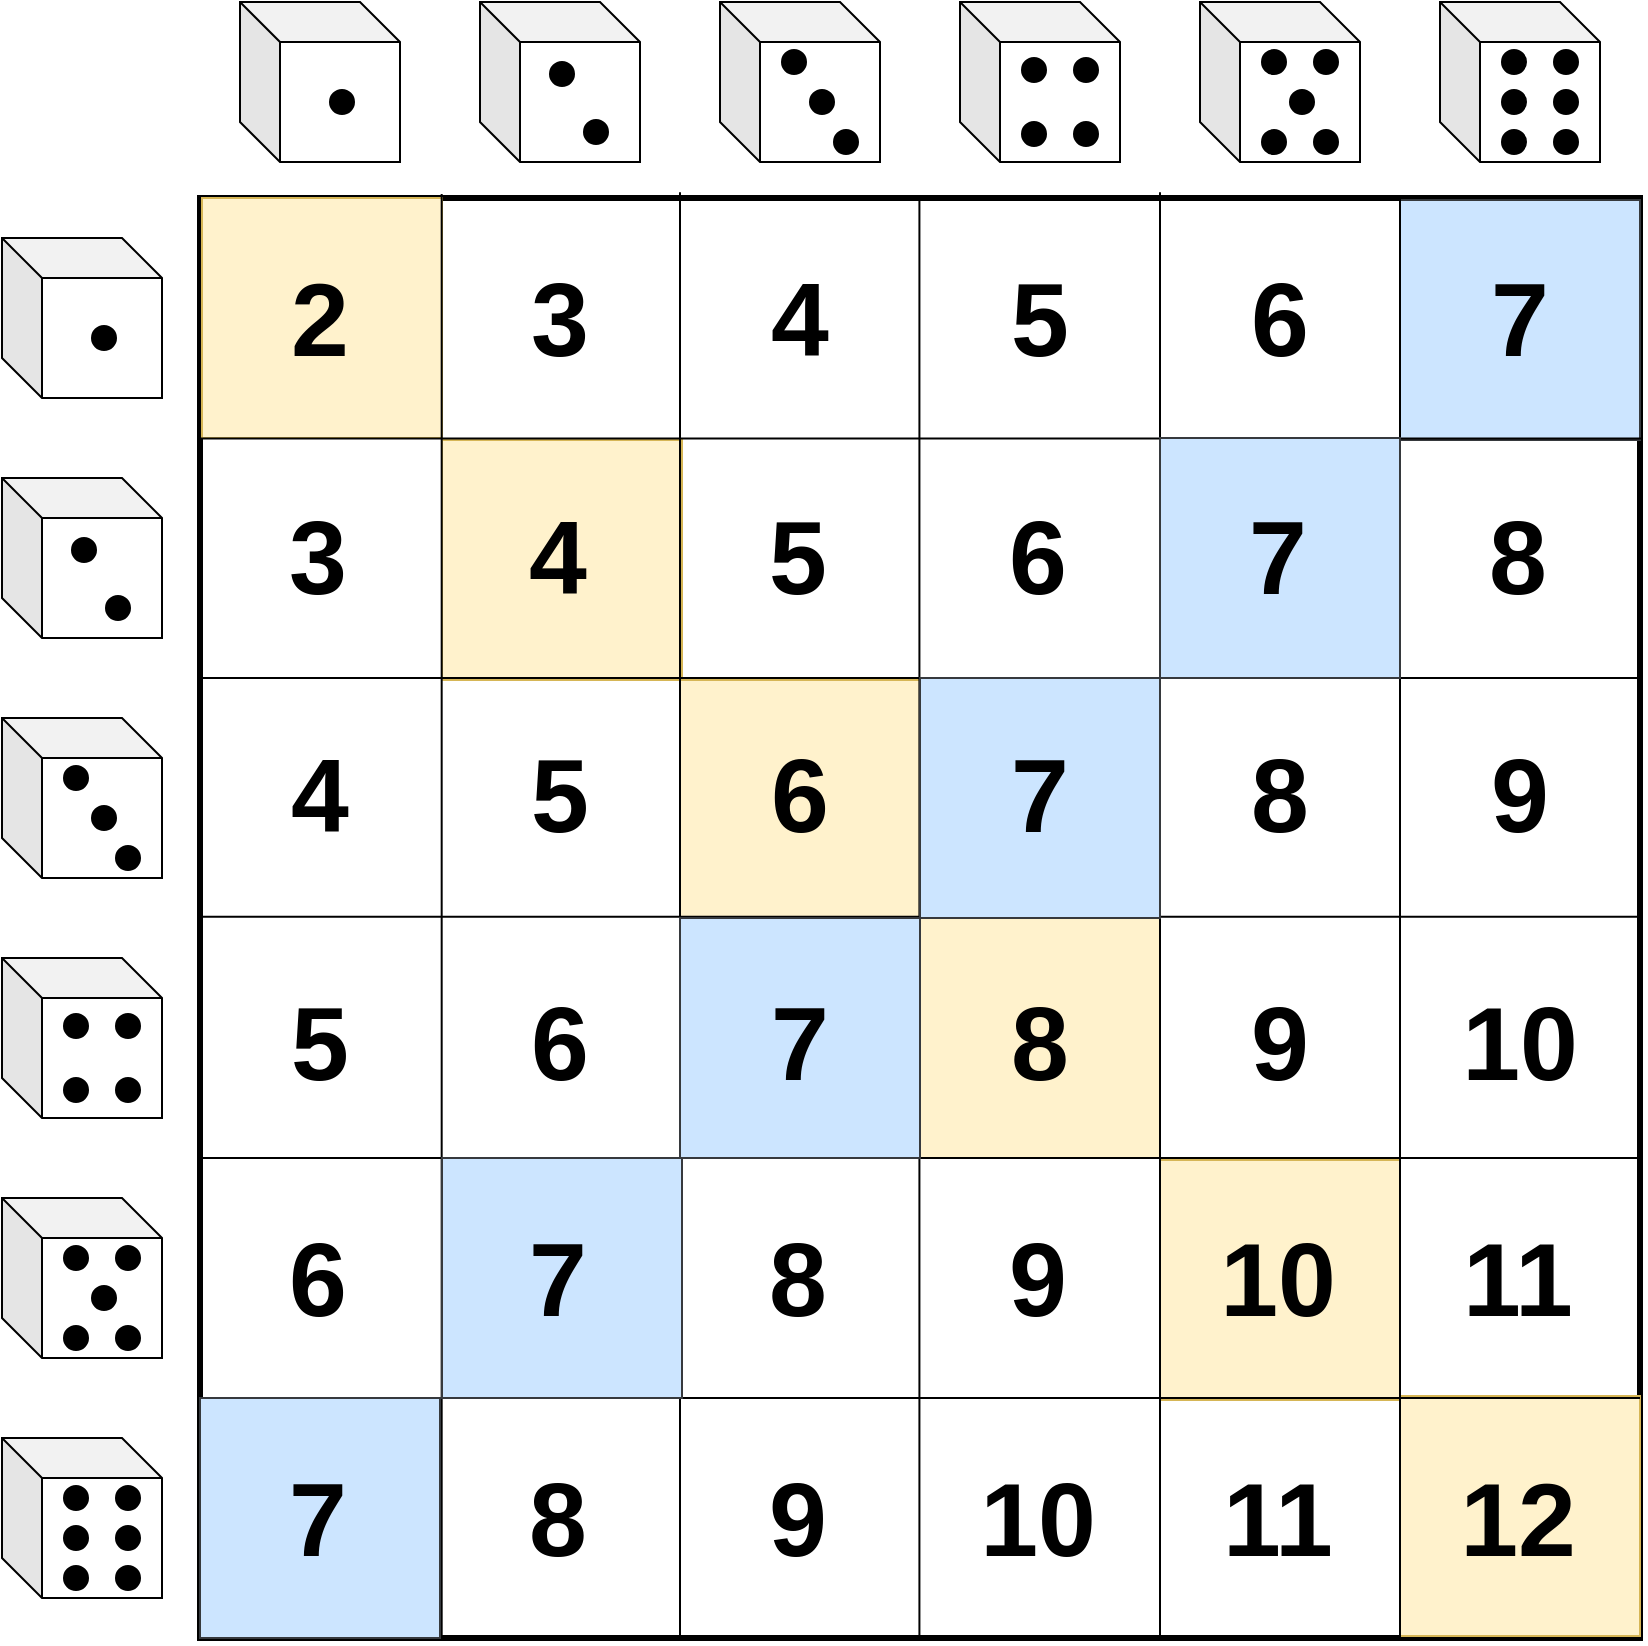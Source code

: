 <mxfile version="20.6.2" type="device"><diagram id="nzY0l4XhutitYrdI-aeB" name="Page-1"><mxGraphModel dx="3342" dy="1916" grid="1" gridSize="10" guides="1" tooltips="1" connect="1" arrows="1" fold="1" page="1" pageScale="1" pageWidth="850" pageHeight="1100" math="0" shadow="0"><root><mxCell id="0"/><mxCell id="1" parent="0"/><mxCell id="rPhflkrIZMrzXMRbL3An-1" value="" style="rounded=0;whiteSpace=wrap;html=1;strokeWidth=3;" parent="1" vertex="1"><mxGeometry x="120" y="120" width="720" height="720" as="geometry"/></mxCell><mxCell id="KRGt6zfmDDEzq_anWA-F-7" value="" style="rounded=0;whiteSpace=wrap;html=1;fontSize=52;fillColor=#fff2cc;strokeColor=#d6b656;" vertex="1" parent="1"><mxGeometry x="720" y="719" width="120" height="120" as="geometry"/></mxCell><mxCell id="KRGt6zfmDDEzq_anWA-F-6" value="" style="rounded=0;whiteSpace=wrap;html=1;fontSize=52;fillColor=#fff2cc;strokeColor=#d6b656;" vertex="1" parent="1"><mxGeometry x="600" y="601" width="120" height="120" as="geometry"/></mxCell><mxCell id="KRGt6zfmDDEzq_anWA-F-5" value="" style="rounded=0;whiteSpace=wrap;html=1;fontSize=52;fillColor=#fff2cc;strokeColor=#d6b656;" vertex="1" parent="1"><mxGeometry x="480" y="480" width="120" height="120" as="geometry"/></mxCell><mxCell id="KRGt6zfmDDEzq_anWA-F-4" value="" style="rounded=0;whiteSpace=wrap;html=1;fontSize=52;fillColor=#fff2cc;strokeColor=#d6b656;" vertex="1" parent="1"><mxGeometry x="360" y="361" width="120" height="120" as="geometry"/></mxCell><mxCell id="KRGt6zfmDDEzq_anWA-F-3" value="" style="rounded=0;whiteSpace=wrap;html=1;fontSize=52;fillColor=#fff2cc;strokeColor=#d6b656;" vertex="1" parent="1"><mxGeometry x="241" y="241" width="120" height="120" as="geometry"/></mxCell><mxCell id="KRGt6zfmDDEzq_anWA-F-2" value="" style="rounded=0;whiteSpace=wrap;html=1;fontSize=52;fillColor=#fff2cc;strokeColor=#d6b656;" vertex="1" parent="1"><mxGeometry x="121" y="120" width="120" height="120" as="geometry"/></mxCell><mxCell id="fOK0vpeSv_3poe_XGFyb-6" value="" style="rounded=0;whiteSpace=wrap;html=1;fontSize=52;fillColor=#cce5ff;strokeColor=#36393d;" parent="1" vertex="1"><mxGeometry x="720" y="121" width="120" height="120" as="geometry"/></mxCell><mxCell id="rPhflkrIZMrzXMRbL3An-28" value="" style="shape=cube;whiteSpace=wrap;html=1;boundedLbl=1;backgroundOutline=1;darkOpacity=0.05;darkOpacity2=0.1;size=20;rotation=0;" parent="1" vertex="1"><mxGeometry x="21" y="740" width="80" height="80" as="geometry"/></mxCell><mxCell id="rPhflkrIZMrzXMRbL3An-29" value="" style="ellipse;whiteSpace=wrap;html=1;aspect=fixed;fillColor=#000000;" parent="1" vertex="1"><mxGeometry x="52" y="764" width="12" height="12" as="geometry"/></mxCell><mxCell id="rPhflkrIZMrzXMRbL3An-30" value="" style="ellipse;whiteSpace=wrap;html=1;aspect=fixed;fillColor=#000000;" parent="1" vertex="1"><mxGeometry x="52" y="784" width="12" height="12" as="geometry"/></mxCell><mxCell id="rPhflkrIZMrzXMRbL3An-31" value="" style="ellipse;whiteSpace=wrap;html=1;aspect=fixed;fillColor=#000000;" parent="1" vertex="1"><mxGeometry x="52" y="804" width="12" height="12" as="geometry"/></mxCell><mxCell id="rPhflkrIZMrzXMRbL3An-33" value="" style="ellipse;whiteSpace=wrap;html=1;aspect=fixed;fillColor=#000000;" parent="1" vertex="1"><mxGeometry x="78" y="764" width="12" height="12" as="geometry"/></mxCell><mxCell id="rPhflkrIZMrzXMRbL3An-34" value="" style="ellipse;whiteSpace=wrap;html=1;aspect=fixed;fillColor=#000000;" parent="1" vertex="1"><mxGeometry x="78" y="784" width="12" height="12" as="geometry"/></mxCell><mxCell id="rPhflkrIZMrzXMRbL3An-35" value="" style="ellipse;whiteSpace=wrap;html=1;aspect=fixed;fillColor=#000000;" parent="1" vertex="1"><mxGeometry x="78" y="804" width="12" height="12" as="geometry"/></mxCell><mxCell id="rPhflkrIZMrzXMRbL3An-36" value="" style="shape=cube;whiteSpace=wrap;html=1;boundedLbl=1;backgroundOutline=1;darkOpacity=0.05;darkOpacity2=0.1;size=20;rotation=0;" parent="1" vertex="1"><mxGeometry x="21" y="620" width="80" height="80" as="geometry"/></mxCell><mxCell id="rPhflkrIZMrzXMRbL3An-37" value="" style="ellipse;whiteSpace=wrap;html=1;aspect=fixed;fillColor=#000000;" parent="1" vertex="1"><mxGeometry x="52" y="644" width="12" height="12" as="geometry"/></mxCell><mxCell id="rPhflkrIZMrzXMRbL3An-39" value="" style="ellipse;whiteSpace=wrap;html=1;aspect=fixed;fillColor=#000000;" parent="1" vertex="1"><mxGeometry x="52" y="684" width="12" height="12" as="geometry"/></mxCell><mxCell id="rPhflkrIZMrzXMRbL3An-40" value="" style="ellipse;whiteSpace=wrap;html=1;aspect=fixed;fillColor=#000000;" parent="1" vertex="1"><mxGeometry x="78" y="644" width="12" height="12" as="geometry"/></mxCell><mxCell id="rPhflkrIZMrzXMRbL3An-41" value="" style="ellipse;whiteSpace=wrap;html=1;aspect=fixed;fillColor=#000000;" parent="1" vertex="1"><mxGeometry x="66" y="664" width="12" height="12" as="geometry"/></mxCell><mxCell id="rPhflkrIZMrzXMRbL3An-42" value="" style="ellipse;whiteSpace=wrap;html=1;aspect=fixed;fillColor=#000000;" parent="1" vertex="1"><mxGeometry x="78" y="684" width="12" height="12" as="geometry"/></mxCell><mxCell id="rPhflkrIZMrzXMRbL3An-49" value="" style="shape=cube;whiteSpace=wrap;html=1;boundedLbl=1;backgroundOutline=1;darkOpacity=0.05;darkOpacity2=0.1;size=20;rotation=0;" parent="1" vertex="1"><mxGeometry x="21" y="500" width="80" height="80" as="geometry"/></mxCell><mxCell id="rPhflkrIZMrzXMRbL3An-50" value="" style="ellipse;whiteSpace=wrap;html=1;aspect=fixed;fillColor=#000000;" parent="1" vertex="1"><mxGeometry x="52" y="528" width="12" height="12" as="geometry"/></mxCell><mxCell id="rPhflkrIZMrzXMRbL3An-51" value="" style="ellipse;whiteSpace=wrap;html=1;aspect=fixed;fillColor=#000000;" parent="1" vertex="1"><mxGeometry x="52" y="560" width="12" height="12" as="geometry"/></mxCell><mxCell id="rPhflkrIZMrzXMRbL3An-52" value="" style="ellipse;whiteSpace=wrap;html=1;aspect=fixed;fillColor=#000000;" parent="1" vertex="1"><mxGeometry x="78" y="528" width="12" height="12" as="geometry"/></mxCell><mxCell id="rPhflkrIZMrzXMRbL3An-54" value="" style="ellipse;whiteSpace=wrap;html=1;aspect=fixed;fillColor=#000000;" parent="1" vertex="1"><mxGeometry x="78" y="560" width="12" height="12" as="geometry"/></mxCell><mxCell id="rPhflkrIZMrzXMRbL3An-56" value="" style="endArrow=none;html=1;rounded=0;exitX=0;exitY=0.167;exitDx=0;exitDy=0;exitPerimeter=0;entryX=1.002;entryY=0.167;entryDx=0;entryDy=0;entryPerimeter=0;" parent="1" source="rPhflkrIZMrzXMRbL3An-1" target="rPhflkrIZMrzXMRbL3An-1" edge="1"><mxGeometry width="50" height="50" relative="1" as="geometry"><mxPoint x="210" y="380" as="sourcePoint"/><mxPoint x="260" y="330" as="targetPoint"/></mxGeometry></mxCell><mxCell id="rPhflkrIZMrzXMRbL3An-57" value="" style="endArrow=none;html=1;rounded=0;exitX=0;exitY=0.167;exitDx=0;exitDy=0;exitPerimeter=0;entryX=1.002;entryY=0.167;entryDx=0;entryDy=0;entryPerimeter=0;" parent="1" edge="1"><mxGeometry width="50" height="50" relative="1" as="geometry"><mxPoint x="119.28" y="360.0" as="sourcePoint"/><mxPoint x="840.72" y="360.0" as="targetPoint"/></mxGeometry></mxCell><mxCell id="rPhflkrIZMrzXMRbL3An-58" value="" style="endArrow=none;html=1;rounded=0;exitX=0;exitY=0.167;exitDx=0;exitDy=0;exitPerimeter=0;entryX=1.002;entryY=0.167;entryDx=0;entryDy=0;entryPerimeter=0;" parent="1" edge="1"><mxGeometry width="50" height="50" relative="1" as="geometry"><mxPoint x="120.0" y="479.41" as="sourcePoint"/><mxPoint x="841.44" y="479.41" as="targetPoint"/></mxGeometry></mxCell><mxCell id="rPhflkrIZMrzXMRbL3An-59" value="" style="endArrow=none;html=1;rounded=0;exitX=0;exitY=0.167;exitDx=0;exitDy=0;exitPerimeter=0;entryX=1.002;entryY=0.167;entryDx=0;entryDy=0;entryPerimeter=0;" parent="1" edge="1"><mxGeometry width="50" height="50" relative="1" as="geometry"><mxPoint x="120.0" y="600.0" as="sourcePoint"/><mxPoint x="841.44" y="600.0" as="targetPoint"/></mxGeometry></mxCell><mxCell id="rPhflkrIZMrzXMRbL3An-60" value="" style="endArrow=none;html=1;rounded=0;exitX=0;exitY=0.167;exitDx=0;exitDy=0;exitPerimeter=0;entryX=1.002;entryY=0.167;entryDx=0;entryDy=0;entryPerimeter=0;" parent="1" edge="1"><mxGeometry width="50" height="50" relative="1" as="geometry"><mxPoint x="118.56" y="720.0" as="sourcePoint"/><mxPoint x="840.0" y="720.0" as="targetPoint"/></mxGeometry></mxCell><mxCell id="rPhflkrIZMrzXMRbL3An-61" value="" style="endArrow=none;html=1;rounded=0;exitX=0.172;exitY=0;exitDx=0;exitDy=0;exitPerimeter=0;entryX=0.172;entryY=1.004;entryDx=0;entryDy=0;entryPerimeter=0;" parent="1" edge="1"><mxGeometry width="50" height="50" relative="1" as="geometry"><mxPoint x="240.84" y="118.0" as="sourcePoint"/><mxPoint x="240.84" y="840.88" as="targetPoint"/></mxGeometry></mxCell><mxCell id="rPhflkrIZMrzXMRbL3An-62" value="" style="endArrow=none;html=1;rounded=0;exitX=0.172;exitY=0;exitDx=0;exitDy=0;exitPerimeter=0;entryX=0.172;entryY=1.004;entryDx=0;entryDy=0;entryPerimeter=0;" parent="1" edge="1"><mxGeometry width="50" height="50" relative="1" as="geometry"><mxPoint x="360.0" y="117.12" as="sourcePoint"/><mxPoint x="360.0" y="840.0" as="targetPoint"/></mxGeometry></mxCell><mxCell id="rPhflkrIZMrzXMRbL3An-63" value="" style="endArrow=none;html=1;rounded=0;exitX=0.172;exitY=0;exitDx=0;exitDy=0;exitPerimeter=0;entryX=0.172;entryY=1.004;entryDx=0;entryDy=0;entryPerimeter=0;" parent="1" edge="1"><mxGeometry width="50" height="50" relative="1" as="geometry"><mxPoint x="479.71" y="120" as="sourcePoint"/><mxPoint x="479.71" y="840.0" as="targetPoint"/></mxGeometry></mxCell><mxCell id="rPhflkrIZMrzXMRbL3An-64" value="" style="endArrow=none;html=1;rounded=0;exitX=0.172;exitY=0;exitDx=0;exitDy=0;exitPerimeter=0;entryX=0.172;entryY=1.004;entryDx=0;entryDy=0;entryPerimeter=0;" parent="1" edge="1"><mxGeometry width="50" height="50" relative="1" as="geometry"><mxPoint x="600.0" y="117.12" as="sourcePoint"/><mxPoint x="600.0" y="840.0" as="targetPoint"/></mxGeometry></mxCell><mxCell id="rPhflkrIZMrzXMRbL3An-65" value="" style="endArrow=none;html=1;rounded=0;exitX=0.172;exitY=0;exitDx=0;exitDy=0;exitPerimeter=0;entryX=0.172;entryY=1.004;entryDx=0;entryDy=0;entryPerimeter=0;" parent="1" edge="1"><mxGeometry width="50" height="50" relative="1" as="geometry"><mxPoint x="720" y="118.56" as="sourcePoint"/><mxPoint x="720" y="841.44" as="targetPoint"/></mxGeometry></mxCell><mxCell id="rPhflkrIZMrzXMRbL3An-72" value="" style="shape=cube;whiteSpace=wrap;html=1;boundedLbl=1;backgroundOutline=1;darkOpacity=0.05;darkOpacity2=0.1;size=20;rotation=0;" parent="1" vertex="1"><mxGeometry x="21" y="380" width="80" height="80" as="geometry"/></mxCell><mxCell id="rPhflkrIZMrzXMRbL3An-73" value="" style="ellipse;whiteSpace=wrap;html=1;aspect=fixed;fillColor=#000000;" parent="1" vertex="1"><mxGeometry x="52" y="404" width="12" height="12" as="geometry"/></mxCell><mxCell id="rPhflkrIZMrzXMRbL3An-76" value="" style="ellipse;whiteSpace=wrap;html=1;aspect=fixed;fillColor=#000000;" parent="1" vertex="1"><mxGeometry x="66" y="424" width="12" height="12" as="geometry"/></mxCell><mxCell id="rPhflkrIZMrzXMRbL3An-77" value="" style="ellipse;whiteSpace=wrap;html=1;aspect=fixed;fillColor=#000000;" parent="1" vertex="1"><mxGeometry x="78" y="444" width="12" height="12" as="geometry"/></mxCell><mxCell id="rPhflkrIZMrzXMRbL3An-78" value="" style="shape=cube;whiteSpace=wrap;html=1;boundedLbl=1;backgroundOutline=1;darkOpacity=0.05;darkOpacity2=0.1;size=20;rotation=0;" parent="1" vertex="1"><mxGeometry x="21" y="260" width="80" height="80" as="geometry"/></mxCell><mxCell id="rPhflkrIZMrzXMRbL3An-79" value="" style="ellipse;whiteSpace=wrap;html=1;aspect=fixed;fillColor=#000000;" parent="1" vertex="1"><mxGeometry x="56" y="290" width="12" height="12" as="geometry"/></mxCell><mxCell id="rPhflkrIZMrzXMRbL3An-81" value="" style="ellipse;whiteSpace=wrap;html=1;aspect=fixed;fillColor=#000000;" parent="1" vertex="1"><mxGeometry x="73" y="319" width="12" height="12" as="geometry"/></mxCell><mxCell id="rPhflkrIZMrzXMRbL3An-82" value="" style="shape=cube;whiteSpace=wrap;html=1;boundedLbl=1;backgroundOutline=1;darkOpacity=0.05;darkOpacity2=0.1;size=20;rotation=0;" parent="1" vertex="1"><mxGeometry x="21" y="140" width="80" height="80" as="geometry"/></mxCell><mxCell id="rPhflkrIZMrzXMRbL3An-84" value="" style="ellipse;whiteSpace=wrap;html=1;aspect=fixed;fillColor=#000000;" parent="1" vertex="1"><mxGeometry x="66" y="184" width="12" height="12" as="geometry"/></mxCell><mxCell id="rPhflkrIZMrzXMRbL3An-113" value="" style="shape=cube;whiteSpace=wrap;html=1;boundedLbl=1;backgroundOutline=1;darkOpacity=0.05;darkOpacity2=0.1;size=20;rotation=0;" parent="1" vertex="1"><mxGeometry x="140" y="22" width="80" height="80" as="geometry"/></mxCell><mxCell id="rPhflkrIZMrzXMRbL3An-114" value="" style="ellipse;whiteSpace=wrap;html=1;aspect=fixed;fillColor=#000000;" parent="1" vertex="1"><mxGeometry x="185" y="66" width="12" height="12" as="geometry"/></mxCell><mxCell id="rPhflkrIZMrzXMRbL3An-115" value="" style="shape=cube;whiteSpace=wrap;html=1;boundedLbl=1;backgroundOutline=1;darkOpacity=0.05;darkOpacity2=0.1;size=20;rotation=0;" parent="1" vertex="1"><mxGeometry x="260" y="22" width="80" height="80" as="geometry"/></mxCell><mxCell id="rPhflkrIZMrzXMRbL3An-116" value="" style="ellipse;whiteSpace=wrap;html=1;aspect=fixed;fillColor=#000000;" parent="1" vertex="1"><mxGeometry x="295" y="52" width="12" height="12" as="geometry"/></mxCell><mxCell id="rPhflkrIZMrzXMRbL3An-117" value="" style="ellipse;whiteSpace=wrap;html=1;aspect=fixed;fillColor=#000000;" parent="1" vertex="1"><mxGeometry x="312" y="81" width="12" height="12" as="geometry"/></mxCell><mxCell id="rPhflkrIZMrzXMRbL3An-118" value="" style="shape=cube;whiteSpace=wrap;html=1;boundedLbl=1;backgroundOutline=1;darkOpacity=0.05;darkOpacity2=0.1;size=20;rotation=0;" parent="1" vertex="1"><mxGeometry x="380" y="22" width="80" height="80" as="geometry"/></mxCell><mxCell id="rPhflkrIZMrzXMRbL3An-119" value="" style="ellipse;whiteSpace=wrap;html=1;aspect=fixed;fillColor=#000000;" parent="1" vertex="1"><mxGeometry x="411" y="46" width="12" height="12" as="geometry"/></mxCell><mxCell id="rPhflkrIZMrzXMRbL3An-120" value="" style="ellipse;whiteSpace=wrap;html=1;aspect=fixed;fillColor=#000000;" parent="1" vertex="1"><mxGeometry x="425" y="66" width="12" height="12" as="geometry"/></mxCell><mxCell id="rPhflkrIZMrzXMRbL3An-121" value="" style="ellipse;whiteSpace=wrap;html=1;aspect=fixed;fillColor=#000000;" parent="1" vertex="1"><mxGeometry x="437" y="86" width="12" height="12" as="geometry"/></mxCell><mxCell id="rPhflkrIZMrzXMRbL3An-122" value="" style="shape=cube;whiteSpace=wrap;html=1;boundedLbl=1;backgroundOutline=1;darkOpacity=0.05;darkOpacity2=0.1;size=20;rotation=0;" parent="1" vertex="1"><mxGeometry x="500" y="22" width="80" height="80" as="geometry"/></mxCell><mxCell id="rPhflkrIZMrzXMRbL3An-123" value="" style="ellipse;whiteSpace=wrap;html=1;aspect=fixed;fillColor=#000000;" parent="1" vertex="1"><mxGeometry x="531" y="50" width="12" height="12" as="geometry"/></mxCell><mxCell id="rPhflkrIZMrzXMRbL3An-124" value="" style="ellipse;whiteSpace=wrap;html=1;aspect=fixed;fillColor=#000000;" parent="1" vertex="1"><mxGeometry x="531" y="82" width="12" height="12" as="geometry"/></mxCell><mxCell id="rPhflkrIZMrzXMRbL3An-125" value="" style="ellipse;whiteSpace=wrap;html=1;aspect=fixed;fillColor=#000000;" parent="1" vertex="1"><mxGeometry x="557" y="50" width="12" height="12" as="geometry"/></mxCell><mxCell id="rPhflkrIZMrzXMRbL3An-126" value="" style="ellipse;whiteSpace=wrap;html=1;aspect=fixed;fillColor=#000000;" parent="1" vertex="1"><mxGeometry x="557" y="82" width="12" height="12" as="geometry"/></mxCell><mxCell id="rPhflkrIZMrzXMRbL3An-127" value="" style="shape=cube;whiteSpace=wrap;html=1;boundedLbl=1;backgroundOutline=1;darkOpacity=0.05;darkOpacity2=0.1;size=20;rotation=0;" parent="1" vertex="1"><mxGeometry x="620" y="22" width="80" height="80" as="geometry"/></mxCell><mxCell id="rPhflkrIZMrzXMRbL3An-128" value="" style="ellipse;whiteSpace=wrap;html=1;aspect=fixed;fillColor=#000000;" parent="1" vertex="1"><mxGeometry x="651" y="46" width="12" height="12" as="geometry"/></mxCell><mxCell id="rPhflkrIZMrzXMRbL3An-129" value="" style="ellipse;whiteSpace=wrap;html=1;aspect=fixed;fillColor=#000000;" parent="1" vertex="1"><mxGeometry x="651" y="86" width="12" height="12" as="geometry"/></mxCell><mxCell id="rPhflkrIZMrzXMRbL3An-130" value="" style="ellipse;whiteSpace=wrap;html=1;aspect=fixed;fillColor=#000000;" parent="1" vertex="1"><mxGeometry x="677" y="46" width="12" height="12" as="geometry"/></mxCell><mxCell id="rPhflkrIZMrzXMRbL3An-131" value="" style="ellipse;whiteSpace=wrap;html=1;aspect=fixed;fillColor=#000000;" parent="1" vertex="1"><mxGeometry x="665" y="66" width="12" height="12" as="geometry"/></mxCell><mxCell id="rPhflkrIZMrzXMRbL3An-132" value="" style="ellipse;whiteSpace=wrap;html=1;aspect=fixed;fillColor=#000000;" parent="1" vertex="1"><mxGeometry x="677" y="86" width="12" height="12" as="geometry"/></mxCell><mxCell id="rPhflkrIZMrzXMRbL3An-133" value="" style="shape=cube;whiteSpace=wrap;html=1;boundedLbl=1;backgroundOutline=1;darkOpacity=0.05;darkOpacity2=0.1;size=20;rotation=0;" parent="1" vertex="1"><mxGeometry x="740" y="22" width="80" height="80" as="geometry"/></mxCell><mxCell id="rPhflkrIZMrzXMRbL3An-134" value="" style="ellipse;whiteSpace=wrap;html=1;aspect=fixed;fillColor=#000000;" parent="1" vertex="1"><mxGeometry x="771" y="46" width="12" height="12" as="geometry"/></mxCell><mxCell id="rPhflkrIZMrzXMRbL3An-135" value="" style="ellipse;whiteSpace=wrap;html=1;aspect=fixed;fillColor=#000000;" parent="1" vertex="1"><mxGeometry x="771" y="66" width="12" height="12" as="geometry"/></mxCell><mxCell id="rPhflkrIZMrzXMRbL3An-136" value="" style="ellipse;whiteSpace=wrap;html=1;aspect=fixed;fillColor=#000000;" parent="1" vertex="1"><mxGeometry x="771" y="86" width="12" height="12" as="geometry"/></mxCell><mxCell id="rPhflkrIZMrzXMRbL3An-137" value="" style="ellipse;whiteSpace=wrap;html=1;aspect=fixed;fillColor=#000000;" parent="1" vertex="1"><mxGeometry x="797" y="46" width="12" height="12" as="geometry"/></mxCell><mxCell id="rPhflkrIZMrzXMRbL3An-138" value="" style="ellipse;whiteSpace=wrap;html=1;aspect=fixed;fillColor=#000000;" parent="1" vertex="1"><mxGeometry x="797" y="66" width="12" height="12" as="geometry"/></mxCell><mxCell id="rPhflkrIZMrzXMRbL3An-139" value="" style="ellipse;whiteSpace=wrap;html=1;aspect=fixed;fillColor=#000000;" parent="1" vertex="1"><mxGeometry x="797" y="86" width="12" height="12" as="geometry"/></mxCell><mxCell id="rPhflkrIZMrzXMRbL3An-141" value="2" style="text;html=1;strokeColor=none;fillColor=none;align=center;verticalAlign=middle;whiteSpace=wrap;rounded=0;fontStyle=1;fontSize=52;" parent="1" vertex="1"><mxGeometry x="150" y="166" width="60" height="30" as="geometry"/></mxCell><mxCell id="rPhflkrIZMrzXMRbL3An-142" value="3" style="text;html=1;strokeColor=none;fillColor=none;align=center;verticalAlign=middle;whiteSpace=wrap;rounded=0;fontStyle=1;fontSize=52;" parent="1" vertex="1"><mxGeometry x="270" y="166" width="60" height="30" as="geometry"/></mxCell><mxCell id="rPhflkrIZMrzXMRbL3An-143" value="4" style="text;html=1;strokeColor=none;fillColor=none;align=center;verticalAlign=middle;whiteSpace=wrap;rounded=0;fontStyle=1;fontSize=52;" parent="1" vertex="1"><mxGeometry x="390" y="166" width="60" height="30" as="geometry"/></mxCell><mxCell id="rPhflkrIZMrzXMRbL3An-144" value="5" style="text;html=1;strokeColor=none;fillColor=none;align=center;verticalAlign=middle;whiteSpace=wrap;rounded=0;fontStyle=1;fontSize=52;" parent="1" vertex="1"><mxGeometry x="510" y="166" width="60" height="30" as="geometry"/></mxCell><mxCell id="rPhflkrIZMrzXMRbL3An-145" value="6" style="text;html=1;strokeColor=none;fillColor=none;align=center;verticalAlign=middle;whiteSpace=wrap;rounded=0;fontStyle=1;fontSize=52;" parent="1" vertex="1"><mxGeometry x="630" y="166" width="60" height="30" as="geometry"/></mxCell><mxCell id="rPhflkrIZMrzXMRbL3An-146" value="7" style="text;html=1;strokeColor=none;fillColor=none;align=center;verticalAlign=middle;whiteSpace=wrap;rounded=0;fontStyle=1;fontSize=52;" parent="1" vertex="1"><mxGeometry x="750" y="166" width="60" height="30" as="geometry"/></mxCell><mxCell id="rPhflkrIZMrzXMRbL3An-147" value="3" style="text;html=1;strokeColor=none;fillColor=none;align=center;verticalAlign=middle;whiteSpace=wrap;rounded=0;fontStyle=1;fontSize=52;" parent="1" vertex="1"><mxGeometry x="149" y="285" width="60" height="30" as="geometry"/></mxCell><mxCell id="rPhflkrIZMrzXMRbL3An-148" value="4" style="text;html=1;strokeColor=none;fillColor=none;align=center;verticalAlign=middle;whiteSpace=wrap;rounded=0;fontStyle=1;fontSize=52;" parent="1" vertex="1"><mxGeometry x="269" y="285" width="60" height="30" as="geometry"/></mxCell><mxCell id="rPhflkrIZMrzXMRbL3An-149" value="5" style="text;html=1;strokeColor=none;fillColor=none;align=center;verticalAlign=middle;whiteSpace=wrap;rounded=0;fontStyle=1;fontSize=52;" parent="1" vertex="1"><mxGeometry x="389" y="285" width="60" height="30" as="geometry"/></mxCell><mxCell id="fOK0vpeSv_3poe_XGFyb-5" value="" style="rounded=0;whiteSpace=wrap;html=1;fontSize=52;fillColor=#cce5ff;strokeColor=#36393d;" parent="1" vertex="1"><mxGeometry x="600" y="240" width="120" height="120" as="geometry"/></mxCell><mxCell id="rPhflkrIZMrzXMRbL3An-150" value="6" style="text;html=1;strokeColor=none;fillColor=none;align=center;verticalAlign=middle;whiteSpace=wrap;rounded=0;fontStyle=1;fontSize=52;" parent="1" vertex="1"><mxGeometry x="509" y="285" width="60" height="30" as="geometry"/></mxCell><mxCell id="rPhflkrIZMrzXMRbL3An-151" value="7" style="text;html=1;strokeColor=none;fillColor=none;align=center;verticalAlign=middle;whiteSpace=wrap;rounded=0;fontStyle=1;fontSize=52;" parent="1" vertex="1"><mxGeometry x="629" y="285" width="60" height="30" as="geometry"/></mxCell><mxCell id="rPhflkrIZMrzXMRbL3An-152" value="8" style="text;html=1;strokeColor=none;fillColor=none;align=center;verticalAlign=middle;whiteSpace=wrap;rounded=0;fontStyle=1;fontSize=52;" parent="1" vertex="1"><mxGeometry x="749" y="285" width="60" height="30" as="geometry"/></mxCell><mxCell id="rPhflkrIZMrzXMRbL3An-159" value="4" style="text;html=1;strokeColor=none;fillColor=none;align=center;verticalAlign=middle;whiteSpace=wrap;rounded=0;fontStyle=1;fontSize=52;" parent="1" vertex="1"><mxGeometry x="150" y="404" width="60" height="30" as="geometry"/></mxCell><mxCell id="rPhflkrIZMrzXMRbL3An-160" value="5" style="text;html=1;strokeColor=none;fillColor=none;align=center;verticalAlign=middle;whiteSpace=wrap;rounded=0;fontStyle=1;fontSize=52;" parent="1" vertex="1"><mxGeometry x="270" y="404" width="60" height="30" as="geometry"/></mxCell><mxCell id="fOK0vpeSv_3poe_XGFyb-4" value="" style="rounded=0;whiteSpace=wrap;html=1;fontSize=52;fillColor=#cce5ff;strokeColor=#36393d;" parent="1" vertex="1"><mxGeometry x="480" y="360" width="120" height="120" as="geometry"/></mxCell><mxCell id="rPhflkrIZMrzXMRbL3An-161" value="6" style="text;html=1;strokeColor=none;fillColor=none;align=center;verticalAlign=middle;whiteSpace=wrap;rounded=0;fontStyle=1;fontSize=52;" parent="1" vertex="1"><mxGeometry x="390" y="404" width="60" height="30" as="geometry"/></mxCell><mxCell id="rPhflkrIZMrzXMRbL3An-162" value="7" style="text;html=1;strokeColor=none;fillColor=none;align=center;verticalAlign=middle;whiteSpace=wrap;rounded=0;fontStyle=1;fontSize=52;" parent="1" vertex="1"><mxGeometry x="510" y="404" width="60" height="30" as="geometry"/></mxCell><mxCell id="rPhflkrIZMrzXMRbL3An-163" value="8" style="text;html=1;strokeColor=none;fillColor=none;align=center;verticalAlign=middle;whiteSpace=wrap;rounded=0;fontStyle=1;fontSize=52;" parent="1" vertex="1"><mxGeometry x="630" y="404" width="60" height="30" as="geometry"/></mxCell><mxCell id="rPhflkrIZMrzXMRbL3An-164" value="9" style="text;html=1;strokeColor=none;fillColor=none;align=center;verticalAlign=middle;whiteSpace=wrap;rounded=0;fontStyle=1;fontSize=52;" parent="1" vertex="1"><mxGeometry x="750" y="404" width="60" height="30" as="geometry"/></mxCell><mxCell id="rPhflkrIZMrzXMRbL3An-165" value="5" style="text;html=1;strokeColor=none;fillColor=none;align=center;verticalAlign=middle;whiteSpace=wrap;rounded=0;fontStyle=1;fontSize=52;" parent="1" vertex="1"><mxGeometry x="150" y="528" width="60" height="30" as="geometry"/></mxCell><mxCell id="rPhflkrIZMrzXMRbL3An-166" value="6" style="text;html=1;strokeColor=none;fillColor=none;align=center;verticalAlign=middle;whiteSpace=wrap;rounded=0;fontStyle=1;fontSize=52;" parent="1" vertex="1"><mxGeometry x="270" y="528" width="60" height="30" as="geometry"/></mxCell><mxCell id="fOK0vpeSv_3poe_XGFyb-3" value="" style="rounded=0;whiteSpace=wrap;html=1;fontSize=52;fillColor=#cce5ff;strokeColor=#36393d;" parent="1" vertex="1"><mxGeometry x="360" y="480" width="120" height="120" as="geometry"/></mxCell><mxCell id="rPhflkrIZMrzXMRbL3An-167" value="7" style="text;html=1;strokeColor=none;fillColor=none;align=center;verticalAlign=middle;whiteSpace=wrap;rounded=0;fontStyle=1;fontSize=52;" parent="1" vertex="1"><mxGeometry x="390" y="528" width="60" height="30" as="geometry"/></mxCell><mxCell id="rPhflkrIZMrzXMRbL3An-168" value="8" style="text;html=1;strokeColor=none;fillColor=none;align=center;verticalAlign=middle;whiteSpace=wrap;rounded=0;fontStyle=1;fontSize=52;" parent="1" vertex="1"><mxGeometry x="510" y="528" width="60" height="30" as="geometry"/></mxCell><mxCell id="rPhflkrIZMrzXMRbL3An-169" value="9" style="text;html=1;strokeColor=none;fillColor=none;align=center;verticalAlign=middle;whiteSpace=wrap;rounded=0;fontStyle=1;fontSize=52;" parent="1" vertex="1"><mxGeometry x="630" y="528" width="60" height="30" as="geometry"/></mxCell><mxCell id="rPhflkrIZMrzXMRbL3An-170" value="10" style="text;html=1;strokeColor=none;fillColor=none;align=center;verticalAlign=middle;whiteSpace=wrap;rounded=0;fontStyle=1;fontSize=52;" parent="1" vertex="1"><mxGeometry x="750" y="528" width="60" height="30" as="geometry"/></mxCell><mxCell id="fOK0vpeSv_3poe_XGFyb-2" value="" style="rounded=0;whiteSpace=wrap;html=1;fontSize=52;fillColor=#cce5ff;strokeColor=#36393d;" parent="1" vertex="1"><mxGeometry x="241" y="600" width="120" height="120" as="geometry"/></mxCell><mxCell id="rPhflkrIZMrzXMRbL3An-171" value="6" style="text;html=1;strokeColor=none;fillColor=none;align=center;verticalAlign=middle;whiteSpace=wrap;rounded=0;fontStyle=1;fontSize=52;" parent="1" vertex="1"><mxGeometry x="149" y="646" width="60" height="30" as="geometry"/></mxCell><mxCell id="rPhflkrIZMrzXMRbL3An-172" value="7" style="text;html=1;strokeColor=none;fillColor=none;align=center;verticalAlign=middle;whiteSpace=wrap;rounded=0;fontStyle=1;fontSize=52;" parent="1" vertex="1"><mxGeometry x="269" y="646" width="60" height="30" as="geometry"/></mxCell><mxCell id="rPhflkrIZMrzXMRbL3An-173" value="8" style="text;html=1;strokeColor=none;fillColor=none;align=center;verticalAlign=middle;whiteSpace=wrap;rounded=0;fontStyle=1;fontSize=52;" parent="1" vertex="1"><mxGeometry x="389" y="646" width="60" height="30" as="geometry"/></mxCell><mxCell id="rPhflkrIZMrzXMRbL3An-174" value="9" style="text;html=1;strokeColor=none;fillColor=none;align=center;verticalAlign=middle;whiteSpace=wrap;rounded=0;fontStyle=1;fontSize=52;" parent="1" vertex="1"><mxGeometry x="509" y="646" width="60" height="30" as="geometry"/></mxCell><mxCell id="rPhflkrIZMrzXMRbL3An-175" value="10" style="text;html=1;strokeColor=none;fillColor=none;align=center;verticalAlign=middle;whiteSpace=wrap;rounded=0;fontStyle=1;fontSize=52;" parent="1" vertex="1"><mxGeometry x="629" y="646" width="60" height="30" as="geometry"/></mxCell><mxCell id="rPhflkrIZMrzXMRbL3An-176" value="11" style="text;html=1;strokeColor=none;fillColor=none;align=center;verticalAlign=middle;whiteSpace=wrap;rounded=0;fontStyle=1;fontSize=52;" parent="1" vertex="1"><mxGeometry x="749" y="646" width="60" height="30" as="geometry"/></mxCell><mxCell id="fOK0vpeSv_3poe_XGFyb-1" value="" style="rounded=0;whiteSpace=wrap;html=1;fontSize=52;fillColor=#cce5ff;strokeColor=#36393d;" parent="1" vertex="1"><mxGeometry x="120" y="720" width="120" height="120" as="geometry"/></mxCell><mxCell id="rPhflkrIZMrzXMRbL3An-177" value="7" style="text;html=1;strokeColor=none;fillColor=none;align=center;verticalAlign=middle;whiteSpace=wrap;rounded=0;fontStyle=1;fontSize=52;" parent="1" vertex="1"><mxGeometry x="149" y="766" width="60" height="30" as="geometry"/></mxCell><mxCell id="rPhflkrIZMrzXMRbL3An-178" value="8" style="text;html=1;strokeColor=none;fillColor=none;align=center;verticalAlign=middle;whiteSpace=wrap;rounded=0;fontStyle=1;fontSize=52;" parent="1" vertex="1"><mxGeometry x="269" y="766" width="60" height="30" as="geometry"/></mxCell><mxCell id="rPhflkrIZMrzXMRbL3An-179" value="9" style="text;html=1;strokeColor=none;fillColor=none;align=center;verticalAlign=middle;whiteSpace=wrap;rounded=0;fontStyle=1;fontSize=52;" parent="1" vertex="1"><mxGeometry x="389" y="766" width="60" height="30" as="geometry"/></mxCell><mxCell id="rPhflkrIZMrzXMRbL3An-180" value="10" style="text;html=1;strokeColor=none;fillColor=none;align=center;verticalAlign=middle;whiteSpace=wrap;rounded=0;fontStyle=1;fontSize=52;" parent="1" vertex="1"><mxGeometry x="509" y="766" width="60" height="30" as="geometry"/></mxCell><mxCell id="rPhflkrIZMrzXMRbL3An-181" value="11" style="text;html=1;strokeColor=none;fillColor=none;align=center;verticalAlign=middle;whiteSpace=wrap;rounded=0;fontStyle=1;fontSize=52;" parent="1" vertex="1"><mxGeometry x="629" y="766" width="60" height="30" as="geometry"/></mxCell><mxCell id="rPhflkrIZMrzXMRbL3An-182" value="12" style="text;html=1;strokeColor=none;fillColor=none;align=center;verticalAlign=middle;whiteSpace=wrap;rounded=0;fontStyle=1;fontSize=52;" parent="1" vertex="1"><mxGeometry x="749" y="766" width="60" height="30" as="geometry"/></mxCell></root></mxGraphModel></diagram></mxfile>